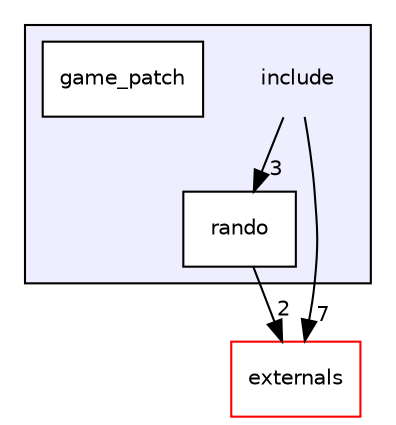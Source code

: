 digraph "include" {
  compound=true
  node [ fontsize="10", fontname="Helvetica"];
  edge [ labelfontsize="10", labelfontname="Helvetica"];
  subgraph clusterdir_d44c64559bbebec7f509842c48db8b23 {
    graph [ bgcolor="#eeeeff", pencolor="black", label="" URL="dir_d44c64559bbebec7f509842c48db8b23.html"];
    dir_d44c64559bbebec7f509842c48db8b23 [shape=plaintext label="include"];
  dir_f080d704ccc7708a6e184679d508312f [shape=box label="game_patch" fillcolor="white" style="filled" URL="dir_f080d704ccc7708a6e184679d508312f.html"];
  dir_6f426d3e1079d0107a67fefabc545ca6 [shape=box label="rando" fillcolor="white" style="filled" URL="dir_6f426d3e1079d0107a67fefabc545ca6.html"];
  }
  dir_d2b6318187fb2206cad9b40a4e1245e4 [shape=box label="externals" fillcolor="white" style="filled" color="red" URL="dir_d2b6318187fb2206cad9b40a4e1245e4.html"];
  dir_d44c64559bbebec7f509842c48db8b23->dir_6f426d3e1079d0107a67fefabc545ca6 [headlabel="3", labeldistance=1.5 headhref="dir_000012_000014.html"];
  dir_d44c64559bbebec7f509842c48db8b23->dir_d2b6318187fb2206cad9b40a4e1245e4 [headlabel="7", labeldistance=1.5 headhref="dir_000012_000000.html"];
  dir_6f426d3e1079d0107a67fefabc545ca6->dir_d2b6318187fb2206cad9b40a4e1245e4 [headlabel="2", labeldistance=1.5 headhref="dir_000014_000000.html"];
}
